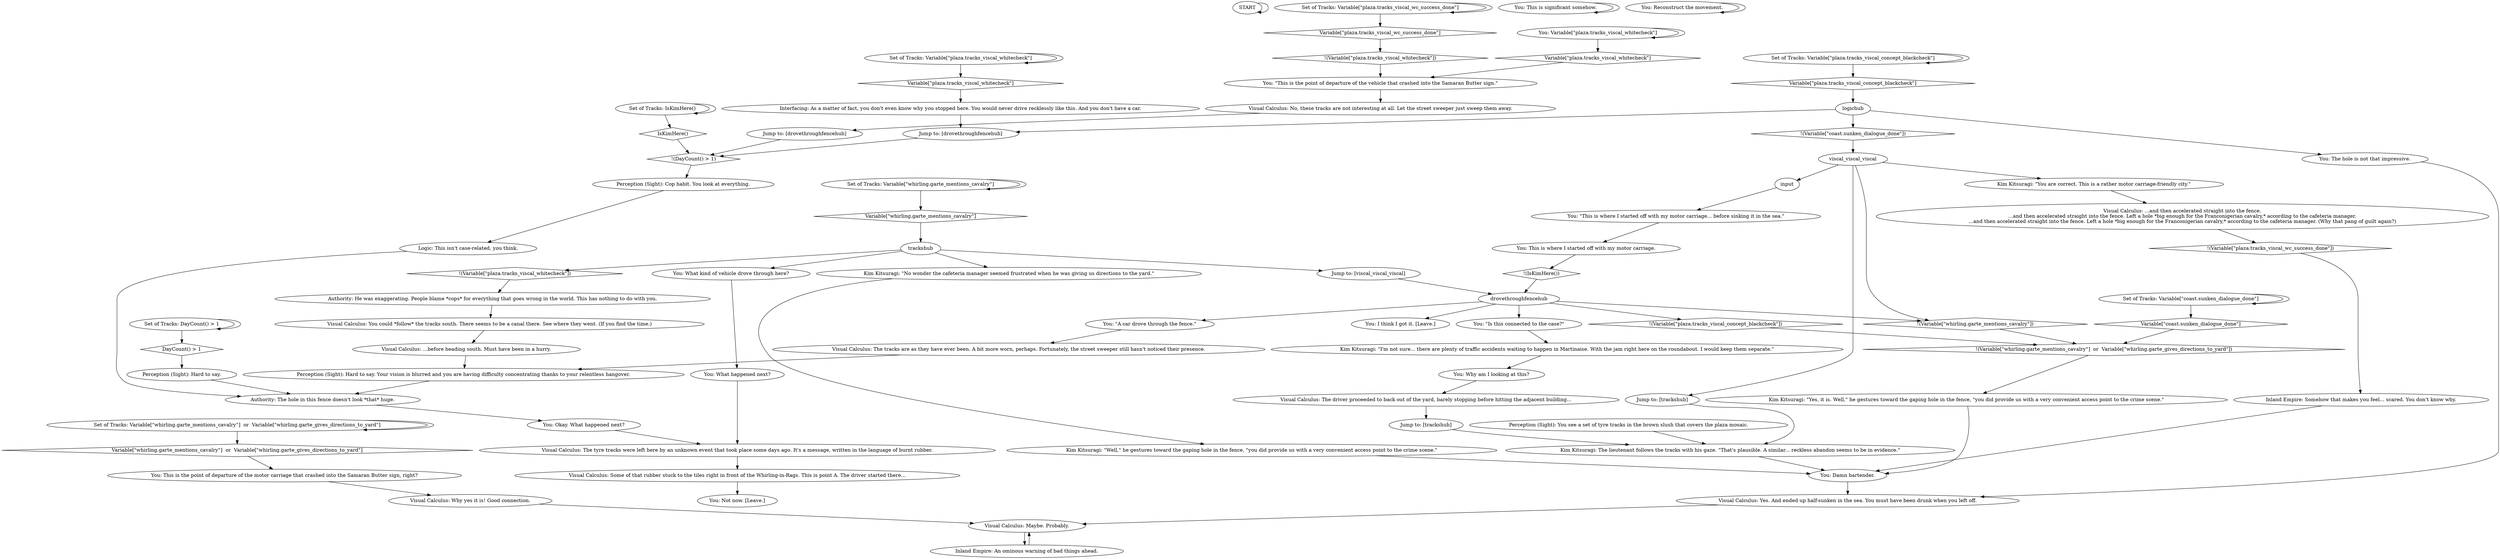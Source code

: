 # PLAZA / TIRETRACKS VISCAL
# You notice a set of a motor carriage tracks backing into the fence.
# ==================================================
digraph G {
	  0 [label="START"];
	  1 [label="input"];
	  2 [label="You: This is where I started off with my motor carriage."];
	  3 [label="Set of Tracks: Variable[\"whirling.garte_mentions_cavalry\"]  or  Variable[\"whirling.garte_gives_directions_to_yard\"]"];
	  4 [label="Variable[\"whirling.garte_mentions_cavalry\"]  or  Variable[\"whirling.garte_gives_directions_to_yard\"]", shape=diamond];
	  5 [label="!(Variable[\"whirling.garte_mentions_cavalry\"]  or  Variable[\"whirling.garte_gives_directions_to_yard\"])", shape=diamond];
	  6 [label="You: What happened next?"];
	  7 [label="Set of Tracks: DayCount() > 1"];
	  8 [label="DayCount() > 1", shape=diamond];
	  9 [label="!(DayCount() > 1)", shape=diamond];
	  10 [label="drovethroughfencehub"];
	  11 [label="viscal_viscal_viscal"];
	  12 [label="Authority: The hole in this fence doesn't look *that* huge."];
	  13 [label="Jump to: [trackshub]"];
	  14 [label="Visual Calculus: ...before heading south. Must have been in a hurry."];
	  15 [label="Jump to: [drovethroughfencehub]"];
	  16 [label="You: Okay. What happened next?"];
	  17 [label="Set of Tracks: Variable[\"plaza.tracks_viscal_concept_blackcheck\"]"];
	  18 [label="Variable[\"plaza.tracks_viscal_concept_blackcheck\"]", shape=diamond];
	  19 [label="!(Variable[\"plaza.tracks_viscal_concept_blackcheck\"])", shape=diamond];
	  20 [label="You: \"This is where I started off with my motor carriage... before sinking it in the sea.\""];
	  21 [label="Set of Tracks: Variable[\"plaza.tracks_viscal_wc_success_done\"]"];
	  22 [label="Variable[\"plaza.tracks_viscal_wc_success_done\"]", shape=diamond];
	  23 [label="!(Variable[\"plaza.tracks_viscal_wc_success_done\"])", shape=diamond];
	  24 [label="Set of Tracks: Variable[\"whirling.garte_mentions_cavalry\"]"];
	  25 [label="Variable[\"whirling.garte_mentions_cavalry\"]", shape=diamond];
	  26 [label="!(Variable[\"whirling.garte_mentions_cavalry\"])", shape=diamond];
	  27 [label="You: I think I got it. [Leave.]"];
	  28 [label="You: \"A car drove through the fence.\""];
	  29 [label="You: \"This is the point of departure of the vehicle that crashed into the Samaran Butter sign.\""];
	  30 [label="Set of Tracks: Variable[\"plaza.tracks_viscal_whitecheck\"]"];
	  31 [label="Variable[\"plaza.tracks_viscal_whitecheck\"]", shape=diamond];
	  32 [label="!(Variable[\"plaza.tracks_viscal_whitecheck\"])", shape=diamond];
	  33 [label="You: Why am I looking at this?"];
	  34 [label="Visual Calculus: You could *follow* the tracks south. There seems to be a canal there. See where they went. (If you find the time.)"];
	  35 [label="Interfacing: As a matter of fact, you don't even know why you stopped here. You would never drive recklessly like this. And you don't have a car."];
	  36 [label="Visual Calculus: The tyre tracks were left here by an unknown event that took place some days ago. It's a message, written in the language of burnt rubber."];
	  37 [label="Visual Calculus: The driver proceeded to back out of the yard, barely stopping before hitting the adjacent building..."];
	  38 [label="Perception (Sight): Cop habit. You look at everything."];
	  39 [label="Perception (Sight): Hard to say. Your vision is blurred and you are having difficulty concentrating thanks to your relentless hangover."];
	  40 [label="Set of Tracks: IsKimHere()"];
	  41 [label="IsKimHere()", shape=diamond];
	  42 [label="!(IsKimHere())", shape=diamond];
	  43 [label="Visual Calculus: Yes. And ended up half-sunken in the sea. You must have been drunk when you left off."];
	  44 [label="Authority: He was exaggerating. People blame *cops* for everything that goes wrong in the world. This has nothing to do with you."];
	  45 [label="Visual Calculus: No, these tracks are not interesting at all. Let the street sweeper just sweep them away."];
	  46 [label="Kim Kitsuragi: The lieutenant follows the tracks with his gaze. \"That's plausible. A similar... reckless abandon seems to be in evidence.\""];
	  47 [label="trackshub"];
	  48 [label="Set of Tracks: Variable[\"coast.sunken_dialogue_done\"]"];
	  49 [label="Variable[\"coast.sunken_dialogue_done\"]", shape=diamond];
	  50 [label="!(Variable[\"coast.sunken_dialogue_done\"])", shape=diamond];
	  51 [label="You: Damn bartender."];
	  52 [label="Jump to: [drovethroughfencehub]"];
	  53 [label="Jump to: [trackshub]"];
	  54 [label="You: This is significant somehow."];
	  55 [label="Visual Calculus: Maybe. Probably."];
	  56 [label="Jump to: [viscal_viscal_viscal]"];
	  57 [label="You: Reconstruct the movement."];
	  58 [label="You: Variable[\"plaza.tracks_viscal_whitecheck\"]"];
	  59 [label="Variable[\"plaza.tracks_viscal_whitecheck\"]", shape=diamond];
	  60 [label="!(Variable[\"plaza.tracks_viscal_whitecheck\"])", shape=diamond];
	  61 [label="Visual Calculus: The tracks are as they have ever been. A bit more worn, perhaps. Fortunately, the street sweeper still hasn't noticed their presence."];
	  62 [label="Kim Kitsuragi: \"You are correct. This is a rather motor carriage-friendly city.\""];
	  63 [label="You: This is the point of departure of the motor carriage that crashed into the Samaran Butter sign, right?"];
	  64 [label="Kim Kitsuragi: \"No wonder the cafeteria manager seemed frustrated when he was giving us directions to the yard.\""];
	  65 [label="You: Not now. [Leave.]"];
	  66 [label="Visual Calculus: ...and then accelerated straight into the fence.\n...and then accelerated straight into the fence. Left a hole *big enough for the Franconigerian cavalry,* according to the cafeteria manager.\n...and then accelerated straight into the fence. Left a hole *big enough for the Franconigerian cavalry,* according to the cafeteria manager. (Why that pang of guilt again?)"];
	  67 [label="Inland Empire: Somehow that makes you feel... scared. You don't know why."];
	  68 [label="Perception (Sight): You see a set of tyre tracks in the brown slush that covers the plaza mosaic."];
	  69 [label="Visual Calculus: Some of that rubber stuck to the tiles right in front of the Whirling-in-Rags. This is point A. The driver started there..."];
	  70 [label="Inland Empire: An ominous warning of bad things ahead."];
	  71 [label="Kim Kitsuragi: \"Well,\" he gestures toward the gaping hole in the fence, \"you did provide us with a very convenient access point to the crime scene.\""];
	  72 [label="Logic: This isn't case-related, you think."];
	  73 [label="logichub"];
	  74 [label="You: What kind of vehicle drove through here?"];
	  75 [label="You: \"Is this connected to the case?\""];
	  76 [label="You: The hole is not that impressive."];
	  77 [label="Visual Calculus: Why yes it is! Good connection."];
	  78 [label="Kim Kitsuragi: \"Yes, it is. Well,\" he gestures toward the gaping hole in the fence, \"you did provide us with a very convenient access point to the crime scene.\""];
	  79 [label="Perception (Sight): Hard to say."];
	  80 [label="Kim Kitsuragi: \"I'm not sure... there are plenty of traffic accidents waiting to happen in Martinaise. With the jam right here on the roundabout. I would keep them separate.\""];
	  0 -> 0
	  1 -> 20
	  2 -> 42
	  3 -> 3
	  3 -> 4
	  4 -> 63
	  5 -> 78
	  6 -> 36
	  7 -> 8
	  7 -> 7
	  8 -> 79
	  9 -> 38
	  10 -> 75
	  10 -> 19
	  10 -> 26
	  10 -> 27
	  10 -> 28
	  11 -> 1
	  11 -> 26
	  11 -> 53
	  11 -> 62
	  12 -> 16
	  13 -> 46
	  14 -> 39
	  15 -> 9
	  16 -> 36
	  17 -> 17
	  17 -> 18
	  18 -> 73
	  19 -> 5
	  20 -> 2
	  21 -> 21
	  21 -> 22
	  22 -> 60
	  23 -> 67
	  24 -> 24
	  24 -> 25
	  25 -> 47
	  26 -> 5
	  28 -> 61
	  29 -> 45
	  30 -> 30
	  30 -> 31
	  31 -> 35
	  32 -> 44
	  33 -> 37
	  34 -> 14
	  35 -> 15
	  36 -> 69
	  37 -> 13
	  38 -> 72
	  39 -> 12
	  40 -> 40
	  40 -> 41
	  41 -> 9
	  42 -> 10
	  43 -> 55
	  44 -> 34
	  45 -> 52
	  46 -> 51
	  47 -> 32
	  47 -> 64
	  47 -> 74
	  47 -> 56
	  48 -> 48
	  48 -> 49
	  49 -> 5
	  50 -> 11
	  51 -> 43
	  52 -> 9
	  53 -> 46
	  54 -> 54
	  55 -> 70
	  56 -> 10
	  57 -> 57
	  58 -> 58
	  58 -> 59
	  59 -> 29
	  60 -> 29
	  61 -> 39
	  62 -> 66
	  63 -> 77
	  64 -> 71
	  66 -> 23
	  67 -> 51
	  68 -> 46
	  69 -> 65
	  70 -> 55
	  71 -> 51
	  72 -> 12
	  73 -> 50
	  73 -> 76
	  73 -> 15
	  74 -> 6
	  75 -> 80
	  76 -> 43
	  77 -> 55
	  78 -> 51
	  79 -> 12
	  80 -> 33
}

